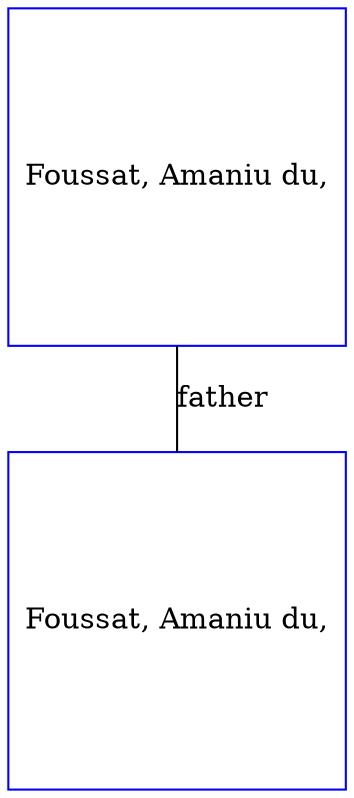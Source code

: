 digraph D {
    edge [dir=none];    node [shape=box];    "002514"   [label="Foussat, Amaniu du,", shape=box, regular=1, color="blue"] ;
"002960"   [label="Foussat, Amaniu du,", shape=box, regular=1, color="blue"] ;
002514->002960 [label="father",arrowsize=0.0]; 
}